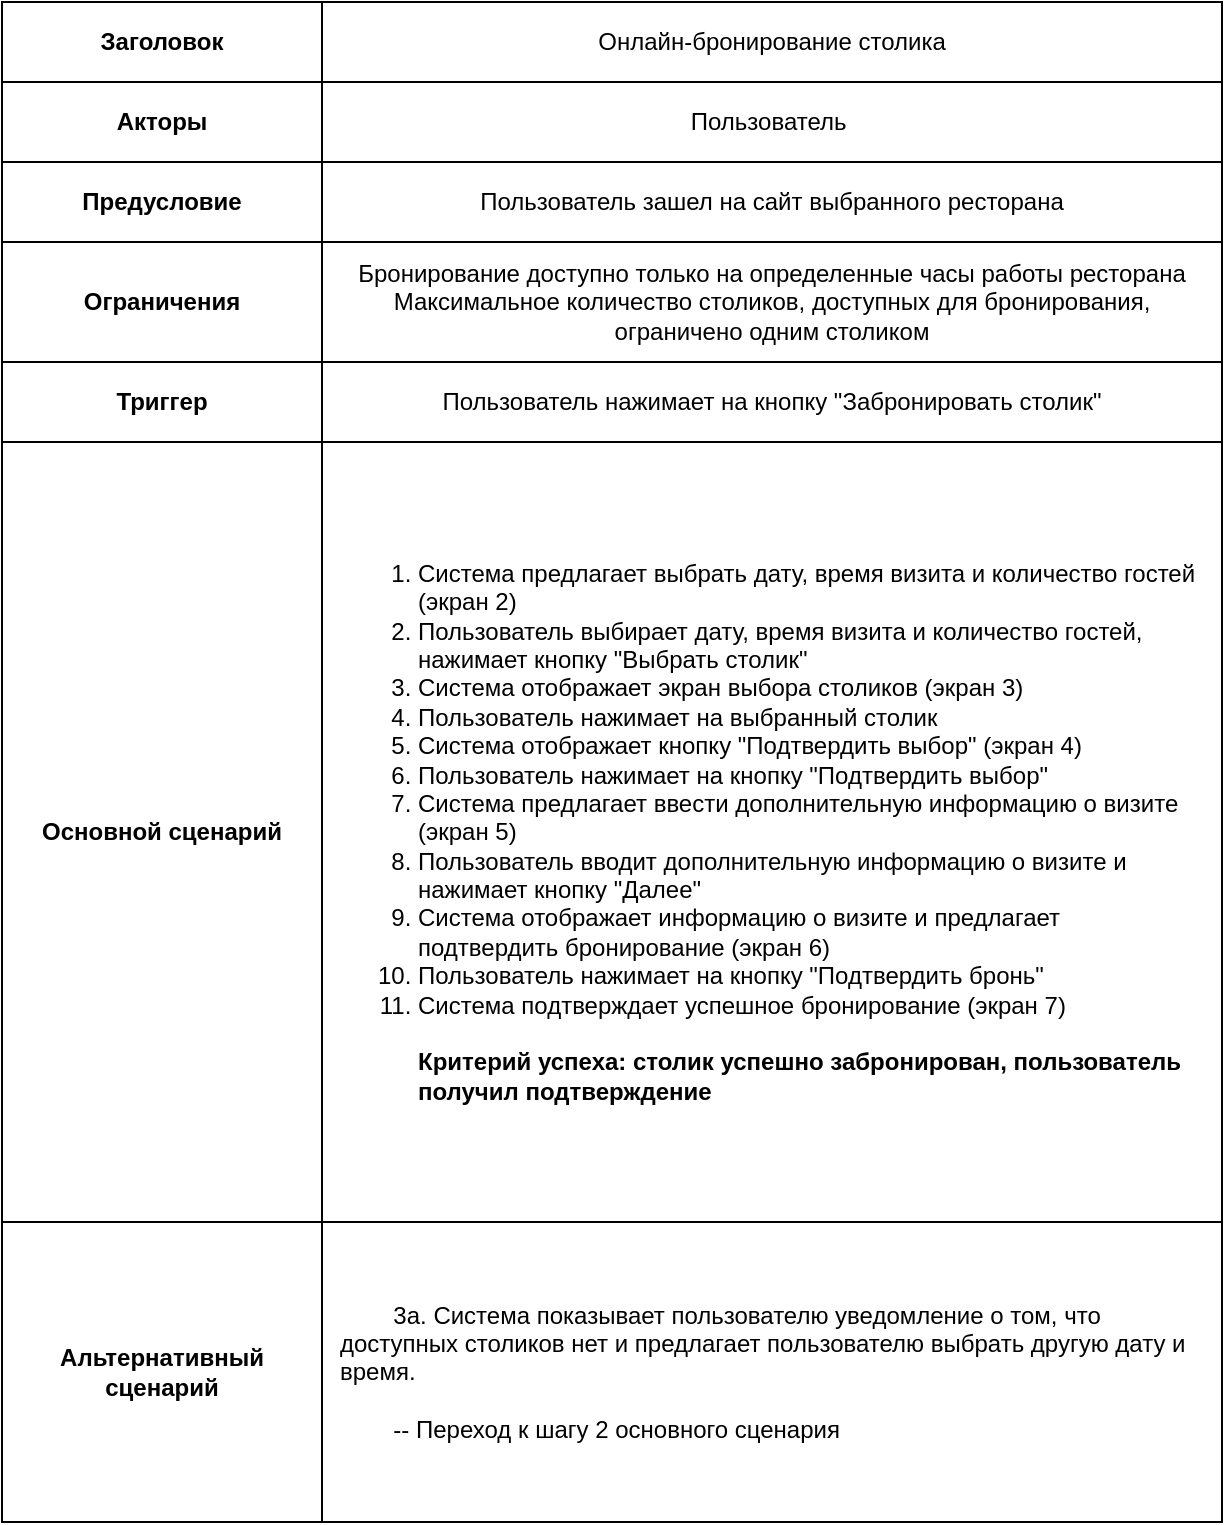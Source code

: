<mxfile version="24.8.0">
  <diagram name="Страница — 1" id="FCJ77otrnEmedMvmyJ0C">
    <mxGraphModel dx="1257" dy="831" grid="1" gridSize="10" guides="1" tooltips="1" connect="1" arrows="1" fold="1" page="1" pageScale="1" pageWidth="827" pageHeight="1169" math="0" shadow="0">
      <root>
        <mxCell id="0" />
        <mxCell id="1" parent="0" />
        <mxCell id="3owRR_AbAOub6mL03Mcm-2" value="" style="shape=table;startSize=0;container=1;collapsible=0;childLayout=tableLayout;" parent="1" vertex="1">
          <mxGeometry x="140" y="30" width="610" height="760" as="geometry" />
        </mxCell>
        <mxCell id="3owRR_AbAOub6mL03Mcm-3" value="" style="shape=tableRow;horizontal=0;startSize=0;swimlaneHead=0;swimlaneBody=0;strokeColor=inherit;top=0;left=0;bottom=0;right=0;collapsible=0;dropTarget=0;fillColor=none;points=[[0,0.5],[1,0.5]];portConstraint=eastwest;" parent="3owRR_AbAOub6mL03Mcm-2" vertex="1">
          <mxGeometry width="610" height="40" as="geometry" />
        </mxCell>
        <mxCell id="3owRR_AbAOub6mL03Mcm-4" value="&lt;b&gt;Заголовок&lt;/b&gt;" style="shape=partialRectangle;html=1;whiteSpace=wrap;connectable=0;strokeColor=inherit;overflow=hidden;fillColor=none;top=0;left=0;bottom=0;right=0;pointerEvents=1;" parent="3owRR_AbAOub6mL03Mcm-3" vertex="1">
          <mxGeometry width="160" height="40" as="geometry">
            <mxRectangle width="160" height="40" as="alternateBounds" />
          </mxGeometry>
        </mxCell>
        <mxCell id="3owRR_AbAOub6mL03Mcm-5" value="Онлайн-бронирование столика" style="shape=partialRectangle;html=1;whiteSpace=wrap;connectable=0;strokeColor=inherit;overflow=hidden;fillColor=none;top=0;left=0;bottom=0;right=0;pointerEvents=1;spacingLeft=7;spacingRight=7;" parent="3owRR_AbAOub6mL03Mcm-3" vertex="1">
          <mxGeometry x="160" width="450" height="40" as="geometry">
            <mxRectangle width="450" height="40" as="alternateBounds" />
          </mxGeometry>
        </mxCell>
        <mxCell id="3owRR_AbAOub6mL03Mcm-6" value="" style="shape=tableRow;horizontal=0;startSize=0;swimlaneHead=0;swimlaneBody=0;strokeColor=inherit;top=0;left=0;bottom=0;right=0;collapsible=0;dropTarget=0;fillColor=none;points=[[0,0.5],[1,0.5]];portConstraint=eastwest;" parent="3owRR_AbAOub6mL03Mcm-2" vertex="1">
          <mxGeometry y="40" width="610" height="40" as="geometry" />
        </mxCell>
        <mxCell id="3owRR_AbAOub6mL03Mcm-7" value="&lt;b&gt;Акторы&lt;/b&gt;" style="shape=partialRectangle;html=1;whiteSpace=wrap;connectable=0;strokeColor=inherit;overflow=hidden;fillColor=none;top=0;left=0;bottom=0;right=0;pointerEvents=1;" parent="3owRR_AbAOub6mL03Mcm-6" vertex="1">
          <mxGeometry width="160" height="40" as="geometry">
            <mxRectangle width="160" height="40" as="alternateBounds" />
          </mxGeometry>
        </mxCell>
        <mxCell id="3owRR_AbAOub6mL03Mcm-8" value="Пользователь&amp;nbsp;" style="shape=partialRectangle;html=1;whiteSpace=wrap;connectable=0;strokeColor=inherit;overflow=hidden;fillColor=none;top=0;left=0;bottom=0;right=0;pointerEvents=1;spacingLeft=7;spacingRight=7;" parent="3owRR_AbAOub6mL03Mcm-6" vertex="1">
          <mxGeometry x="160" width="450" height="40" as="geometry">
            <mxRectangle width="450" height="40" as="alternateBounds" />
          </mxGeometry>
        </mxCell>
        <mxCell id="3owRR_AbAOub6mL03Mcm-9" value="" style="shape=tableRow;horizontal=0;startSize=0;swimlaneHead=0;swimlaneBody=0;strokeColor=inherit;top=0;left=0;bottom=0;right=0;collapsible=0;dropTarget=0;fillColor=none;points=[[0,0.5],[1,0.5]];portConstraint=eastwest;" parent="3owRR_AbAOub6mL03Mcm-2" vertex="1">
          <mxGeometry y="80" width="610" height="40" as="geometry" />
        </mxCell>
        <mxCell id="3owRR_AbAOub6mL03Mcm-10" value="&lt;b&gt;Предусловие&lt;/b&gt;" style="shape=partialRectangle;html=1;whiteSpace=wrap;connectable=0;strokeColor=inherit;overflow=hidden;fillColor=none;top=0;left=0;bottom=0;right=0;pointerEvents=1;" parent="3owRR_AbAOub6mL03Mcm-9" vertex="1">
          <mxGeometry width="160" height="40" as="geometry">
            <mxRectangle width="160" height="40" as="alternateBounds" />
          </mxGeometry>
        </mxCell>
        <mxCell id="3owRR_AbAOub6mL03Mcm-11" value="Пользователь зашел на сайт выбранного ресторана" style="shape=partialRectangle;html=1;whiteSpace=wrap;connectable=0;strokeColor=inherit;overflow=hidden;fillColor=none;top=0;left=0;bottom=0;right=0;pointerEvents=1;spacingLeft=7;spacingRight=7;" parent="3owRR_AbAOub6mL03Mcm-9" vertex="1">
          <mxGeometry x="160" width="450" height="40" as="geometry">
            <mxRectangle width="450" height="40" as="alternateBounds" />
          </mxGeometry>
        </mxCell>
        <mxCell id="3owRR_AbAOub6mL03Mcm-12" value="" style="shape=tableRow;horizontal=0;startSize=0;swimlaneHead=0;swimlaneBody=0;strokeColor=inherit;top=0;left=0;bottom=0;right=0;collapsible=0;dropTarget=0;fillColor=none;points=[[0,0.5],[1,0.5]];portConstraint=eastwest;" parent="3owRR_AbAOub6mL03Mcm-2" vertex="1">
          <mxGeometry y="120" width="610" height="60" as="geometry" />
        </mxCell>
        <mxCell id="3owRR_AbAOub6mL03Mcm-13" value="&lt;b&gt;Ограничения&lt;/b&gt;" style="shape=partialRectangle;html=1;whiteSpace=wrap;connectable=0;strokeColor=inherit;overflow=hidden;fillColor=none;top=0;left=0;bottom=0;right=0;pointerEvents=1;" parent="3owRR_AbAOub6mL03Mcm-12" vertex="1">
          <mxGeometry width="160" height="60" as="geometry">
            <mxRectangle width="160" height="60" as="alternateBounds" />
          </mxGeometry>
        </mxCell>
        <mxCell id="3owRR_AbAOub6mL03Mcm-14" value="Бронирование доступно только на определенные часы работы ресторана&lt;br&gt;&lt;div&gt;Максимальное количество столиков, доступных для бронирования, ограничено одним столиком&lt;br&gt;&lt;/div&gt;" style="shape=partialRectangle;html=1;whiteSpace=wrap;connectable=0;strokeColor=inherit;overflow=hidden;fillColor=none;top=0;left=0;bottom=0;right=0;pointerEvents=1;spacingLeft=7;spacingRight=7;" parent="3owRR_AbAOub6mL03Mcm-12" vertex="1">
          <mxGeometry x="160" width="450" height="60" as="geometry">
            <mxRectangle width="450" height="60" as="alternateBounds" />
          </mxGeometry>
        </mxCell>
        <mxCell id="3owRR_AbAOub6mL03Mcm-15" value="" style="shape=tableRow;horizontal=0;startSize=0;swimlaneHead=0;swimlaneBody=0;strokeColor=inherit;top=0;left=0;bottom=0;right=0;collapsible=0;dropTarget=0;fillColor=none;points=[[0,0.5],[1,0.5]];portConstraint=eastwest;" parent="3owRR_AbAOub6mL03Mcm-2" vertex="1">
          <mxGeometry y="180" width="610" height="40" as="geometry" />
        </mxCell>
        <mxCell id="3owRR_AbAOub6mL03Mcm-16" value="&lt;b&gt;Триггер&lt;/b&gt;" style="shape=partialRectangle;html=1;whiteSpace=wrap;connectable=0;strokeColor=inherit;overflow=hidden;fillColor=none;top=0;left=0;bottom=0;right=0;pointerEvents=1;" parent="3owRR_AbAOub6mL03Mcm-15" vertex="1">
          <mxGeometry width="160" height="40" as="geometry">
            <mxRectangle width="160" height="40" as="alternateBounds" />
          </mxGeometry>
        </mxCell>
        <mxCell id="3owRR_AbAOub6mL03Mcm-17" value="Пользователь нажимает на кнопку &quot;Забронировать столик&quot;" style="shape=partialRectangle;html=1;whiteSpace=wrap;connectable=0;strokeColor=inherit;overflow=hidden;fillColor=none;top=0;left=0;bottom=0;right=0;pointerEvents=1;spacingLeft=7;spacingRight=7;" parent="3owRR_AbAOub6mL03Mcm-15" vertex="1">
          <mxGeometry x="160" width="450" height="40" as="geometry">
            <mxRectangle width="450" height="40" as="alternateBounds" />
          </mxGeometry>
        </mxCell>
        <mxCell id="3owRR_AbAOub6mL03Mcm-18" value="" style="shape=tableRow;horizontal=0;startSize=0;swimlaneHead=0;swimlaneBody=0;strokeColor=inherit;top=0;left=0;bottom=0;right=0;collapsible=0;dropTarget=0;fillColor=none;points=[[0,0.5],[1,0.5]];portConstraint=eastwest;" parent="3owRR_AbAOub6mL03Mcm-2" vertex="1">
          <mxGeometry y="220" width="610" height="390" as="geometry" />
        </mxCell>
        <mxCell id="3owRR_AbAOub6mL03Mcm-19" value="&lt;b&gt;Основной сценарий&lt;/b&gt;" style="shape=partialRectangle;html=1;whiteSpace=wrap;connectable=0;strokeColor=inherit;overflow=hidden;fillColor=none;top=0;left=0;bottom=0;right=0;pointerEvents=1;" parent="3owRR_AbAOub6mL03Mcm-18" vertex="1">
          <mxGeometry width="160" height="390" as="geometry">
            <mxRectangle width="160" height="390" as="alternateBounds" />
          </mxGeometry>
        </mxCell>
        <mxCell id="3owRR_AbAOub6mL03Mcm-20" value="&lt;ol style=&quot;text-align: left;&quot;&gt;&lt;li&gt;Система предлагает выбрать дату, время визита и количество гостей (экран 2)&lt;/li&gt;&lt;li&gt;Пользователь выбирает дату, время визита и количество гостей, нажимает кнопку &quot;Выбрать столик&quot;&lt;/li&gt;&lt;li&gt;Система отображает экран выбора столиков (экран 3)&lt;/li&gt;&lt;li&gt;Пользователь нажимает на выбранный столик&lt;/li&gt;&lt;li&gt;Система отображает кнопку &quot;Подтвердить выбор&quot; (экран 4)&lt;/li&gt;&lt;li&gt;Пользователь нажимает на кнопку &quot;Подтвердить выбор&quot;&lt;/li&gt;&lt;li&gt;Система предлагает ввести дополнительную информацию о визите (экран 5)&lt;/li&gt;&lt;li&gt;Пользователь вводит дополнительную информацию о визите и нажимает кнопку &quot;Далее&quot;&lt;/li&gt;&lt;li&gt;Система отображает информацию о визите и предлагает подтвердить бронирование (экран 6)&lt;/li&gt;&lt;li&gt;Пользователь нажимает на кнопку &quot;Подтвердить бронь&quot;&lt;/li&gt;&lt;li&gt;Система подтверждает успешное бронирование (экран 7)&lt;br&gt;&lt;b style=&quot;text-align: center;&quot;&gt;&lt;br&gt;&lt;/b&gt;&lt;/li&gt;&lt;b style=&quot;text-align: center; background-color: initial;&quot;&gt;Критерий успеха: столик успешно забронирован, пользователь получил подтверждение&lt;/b&gt;&lt;/ol&gt;" style="shape=partialRectangle;html=1;whiteSpace=wrap;connectable=0;strokeColor=inherit;overflow=hidden;fillColor=none;top=0;left=0;bottom=0;right=0;pointerEvents=1;spacingLeft=7;spacingRight=7;" parent="3owRR_AbAOub6mL03Mcm-18" vertex="1">
          <mxGeometry x="160" width="450" height="390" as="geometry">
            <mxRectangle width="450" height="390" as="alternateBounds" />
          </mxGeometry>
        </mxCell>
        <mxCell id="3owRR_AbAOub6mL03Mcm-21" value="" style="shape=tableRow;horizontal=0;startSize=0;swimlaneHead=0;swimlaneBody=0;strokeColor=inherit;top=0;left=0;bottom=0;right=0;collapsible=0;dropTarget=0;fillColor=none;points=[[0,0.5],[1,0.5]];portConstraint=eastwest;" parent="3owRR_AbAOub6mL03Mcm-2" vertex="1">
          <mxGeometry y="610" width="610" height="150" as="geometry" />
        </mxCell>
        <mxCell id="3owRR_AbAOub6mL03Mcm-22" value="&lt;b&gt;Альтернативный сценарий&lt;/b&gt;" style="shape=partialRectangle;html=1;whiteSpace=wrap;connectable=0;strokeColor=inherit;overflow=hidden;fillColor=none;top=0;left=0;bottom=0;right=0;pointerEvents=1;" parent="3owRR_AbAOub6mL03Mcm-21" vertex="1">
          <mxGeometry width="160" height="150" as="geometry">
            <mxRectangle width="160" height="150" as="alternateBounds" />
          </mxGeometry>
        </mxCell>
        <mxCell id="3owRR_AbAOub6mL03Mcm-23" value="&lt;span style=&quot;background-color: initial;&quot;&gt;&lt;span style=&quot;white-space: pre;&quot;&gt;&#x9;&lt;/span&gt;3а.&amp;nbsp;&lt;/span&gt;Система показывает пользователю уведомление о том, что доступных столиков нет и предлагает пользователю выбрать другую дату и время.&lt;div&gt;&lt;br&gt;&lt;div&gt;&lt;span style=&quot;white-space: pre;&quot;&gt;&#x9;&lt;/span&gt;-- Переход к шагу 2 основного сценария&lt;/div&gt;&lt;/div&gt;" style="shape=partialRectangle;html=1;whiteSpace=wrap;connectable=0;strokeColor=inherit;overflow=hidden;fillColor=none;top=0;left=0;bottom=0;right=0;pointerEvents=1;align=left;spacingLeft=7;spacingRight=7;" parent="3owRR_AbAOub6mL03Mcm-21" vertex="1">
          <mxGeometry x="160" width="450" height="150" as="geometry">
            <mxRectangle width="450" height="150" as="alternateBounds" />
          </mxGeometry>
        </mxCell>
      </root>
    </mxGraphModel>
  </diagram>
</mxfile>
